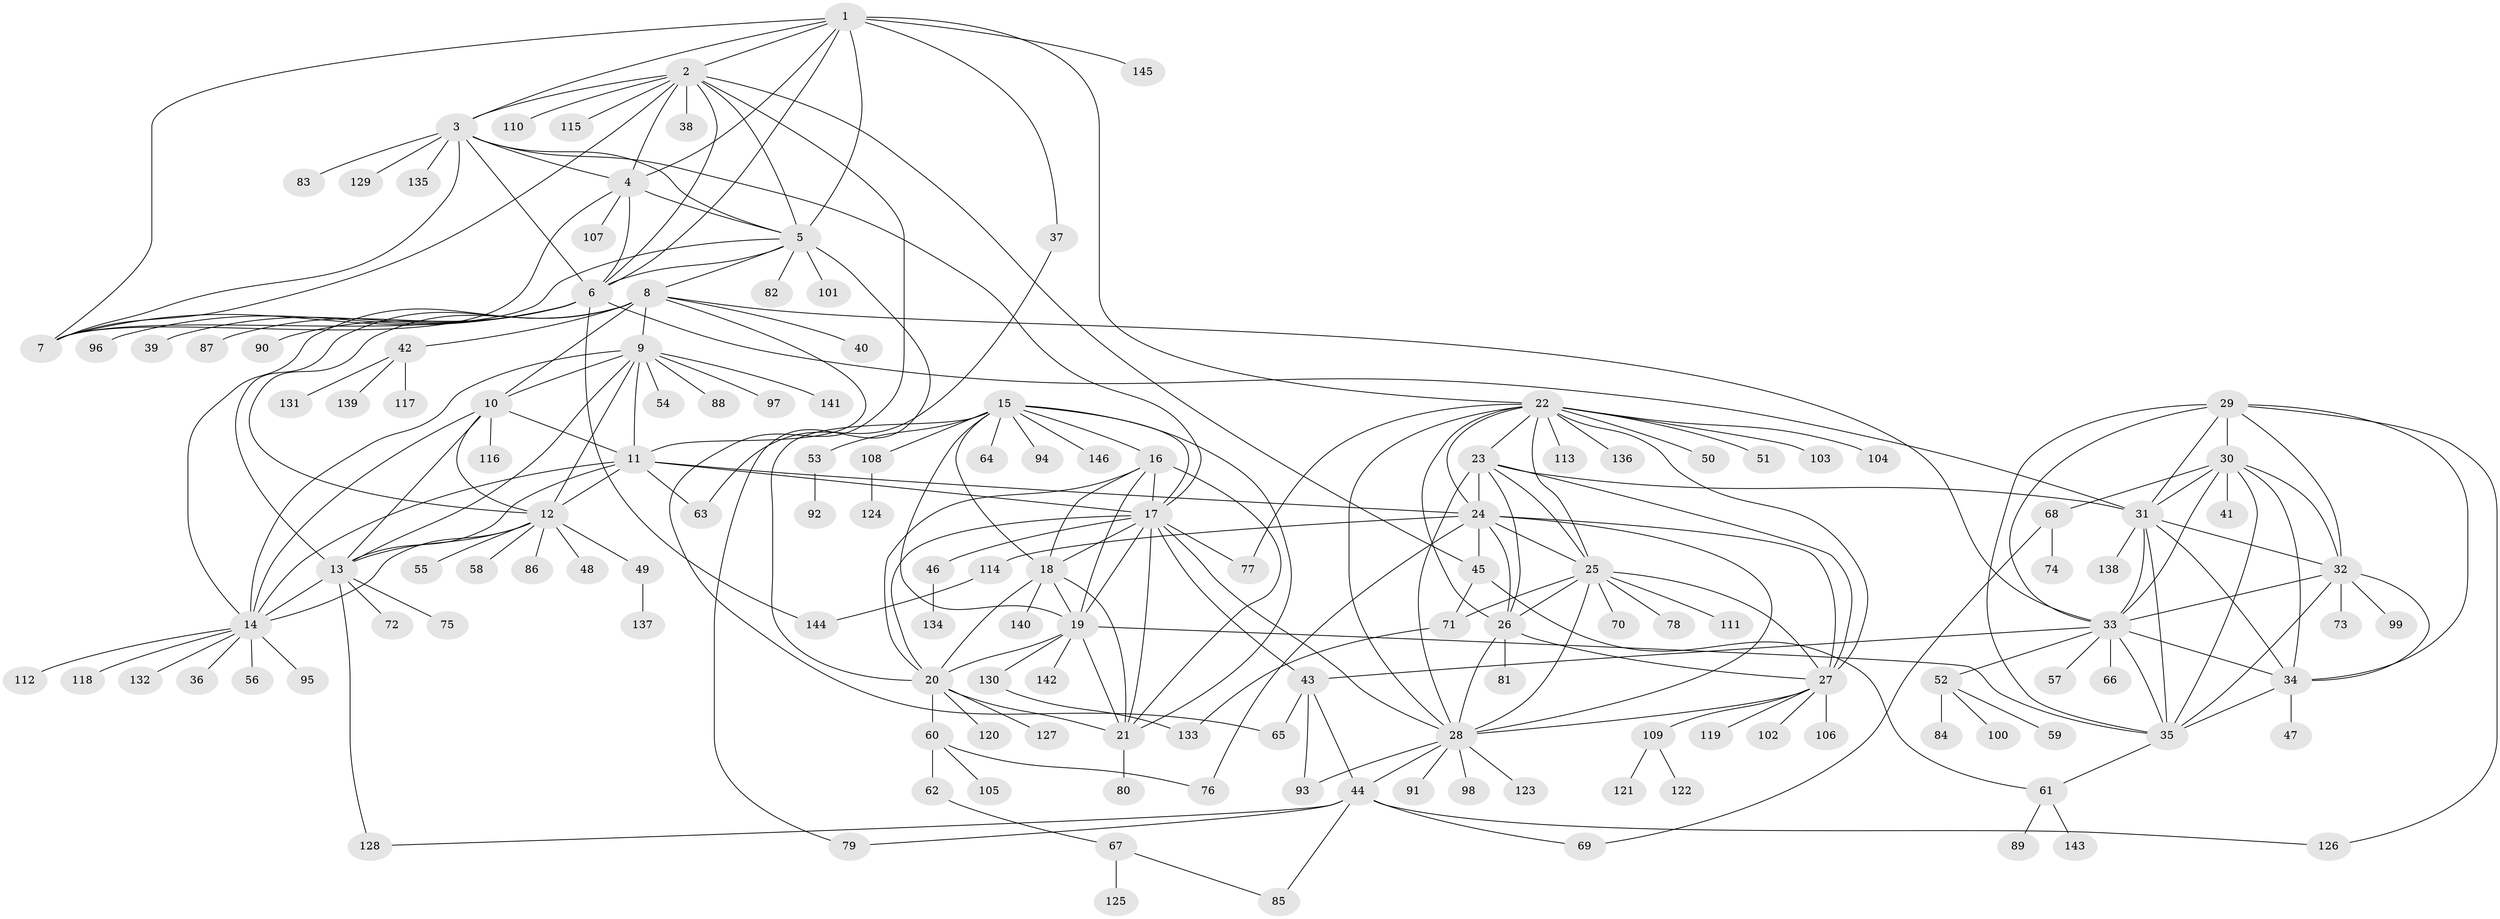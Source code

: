 // Generated by graph-tools (version 1.1) at 2025/26/03/09/25 03:26:34]
// undirected, 146 vertices, 243 edges
graph export_dot {
graph [start="1"]
  node [color=gray90,style=filled];
  1;
  2;
  3;
  4;
  5;
  6;
  7;
  8;
  9;
  10;
  11;
  12;
  13;
  14;
  15;
  16;
  17;
  18;
  19;
  20;
  21;
  22;
  23;
  24;
  25;
  26;
  27;
  28;
  29;
  30;
  31;
  32;
  33;
  34;
  35;
  36;
  37;
  38;
  39;
  40;
  41;
  42;
  43;
  44;
  45;
  46;
  47;
  48;
  49;
  50;
  51;
  52;
  53;
  54;
  55;
  56;
  57;
  58;
  59;
  60;
  61;
  62;
  63;
  64;
  65;
  66;
  67;
  68;
  69;
  70;
  71;
  72;
  73;
  74;
  75;
  76;
  77;
  78;
  79;
  80;
  81;
  82;
  83;
  84;
  85;
  86;
  87;
  88;
  89;
  90;
  91;
  92;
  93;
  94;
  95;
  96;
  97;
  98;
  99;
  100;
  101;
  102;
  103;
  104;
  105;
  106;
  107;
  108;
  109;
  110;
  111;
  112;
  113;
  114;
  115;
  116;
  117;
  118;
  119;
  120;
  121;
  122;
  123;
  124;
  125;
  126;
  127;
  128;
  129;
  130;
  131;
  132;
  133;
  134;
  135;
  136;
  137;
  138;
  139;
  140;
  141;
  142;
  143;
  144;
  145;
  146;
  1 -- 2;
  1 -- 3;
  1 -- 4;
  1 -- 5;
  1 -- 6;
  1 -- 7;
  1 -- 22;
  1 -- 37;
  1 -- 145;
  2 -- 3;
  2 -- 4;
  2 -- 5;
  2 -- 6;
  2 -- 7;
  2 -- 38;
  2 -- 45;
  2 -- 65;
  2 -- 110;
  2 -- 115;
  3 -- 4;
  3 -- 5;
  3 -- 6;
  3 -- 7;
  3 -- 17;
  3 -- 83;
  3 -- 129;
  3 -- 135;
  4 -- 5;
  4 -- 6;
  4 -- 7;
  4 -- 107;
  5 -- 6;
  5 -- 7;
  5 -- 8;
  5 -- 79;
  5 -- 82;
  5 -- 101;
  6 -- 7;
  6 -- 31;
  6 -- 39;
  6 -- 87;
  6 -- 90;
  6 -- 96;
  6 -- 144;
  8 -- 9;
  8 -- 10;
  8 -- 11;
  8 -- 12;
  8 -- 13;
  8 -- 14;
  8 -- 33;
  8 -- 40;
  8 -- 42;
  9 -- 10;
  9 -- 11;
  9 -- 12;
  9 -- 13;
  9 -- 14;
  9 -- 54;
  9 -- 88;
  9 -- 97;
  9 -- 141;
  10 -- 11;
  10 -- 12;
  10 -- 13;
  10 -- 14;
  10 -- 116;
  11 -- 12;
  11 -- 13;
  11 -- 14;
  11 -- 17;
  11 -- 24;
  11 -- 63;
  12 -- 13;
  12 -- 14;
  12 -- 48;
  12 -- 49;
  12 -- 55;
  12 -- 58;
  12 -- 86;
  13 -- 14;
  13 -- 72;
  13 -- 75;
  13 -- 128;
  14 -- 36;
  14 -- 56;
  14 -- 95;
  14 -- 112;
  14 -- 118;
  14 -- 132;
  15 -- 16;
  15 -- 17;
  15 -- 18;
  15 -- 19;
  15 -- 20;
  15 -- 21;
  15 -- 53;
  15 -- 64;
  15 -- 94;
  15 -- 108;
  15 -- 146;
  16 -- 17;
  16 -- 18;
  16 -- 19;
  16 -- 20;
  16 -- 21;
  17 -- 18;
  17 -- 19;
  17 -- 20;
  17 -- 21;
  17 -- 28;
  17 -- 43;
  17 -- 46;
  17 -- 77;
  18 -- 19;
  18 -- 20;
  18 -- 21;
  18 -- 140;
  19 -- 20;
  19 -- 21;
  19 -- 35;
  19 -- 130;
  19 -- 142;
  20 -- 21;
  20 -- 60;
  20 -- 120;
  20 -- 127;
  21 -- 80;
  22 -- 23;
  22 -- 24;
  22 -- 25;
  22 -- 26;
  22 -- 27;
  22 -- 28;
  22 -- 50;
  22 -- 51;
  22 -- 77;
  22 -- 103;
  22 -- 104;
  22 -- 113;
  22 -- 136;
  23 -- 24;
  23 -- 25;
  23 -- 26;
  23 -- 27;
  23 -- 28;
  23 -- 31;
  24 -- 25;
  24 -- 26;
  24 -- 27;
  24 -- 28;
  24 -- 45;
  24 -- 76;
  24 -- 114;
  25 -- 26;
  25 -- 27;
  25 -- 28;
  25 -- 70;
  25 -- 71;
  25 -- 78;
  25 -- 111;
  26 -- 27;
  26 -- 28;
  26 -- 81;
  27 -- 28;
  27 -- 102;
  27 -- 106;
  27 -- 109;
  27 -- 119;
  28 -- 44;
  28 -- 91;
  28 -- 93;
  28 -- 98;
  28 -- 123;
  29 -- 30;
  29 -- 31;
  29 -- 32;
  29 -- 33;
  29 -- 34;
  29 -- 35;
  29 -- 126;
  30 -- 31;
  30 -- 32;
  30 -- 33;
  30 -- 34;
  30 -- 35;
  30 -- 41;
  30 -- 68;
  31 -- 32;
  31 -- 33;
  31 -- 34;
  31 -- 35;
  31 -- 138;
  32 -- 33;
  32 -- 34;
  32 -- 35;
  32 -- 73;
  32 -- 99;
  33 -- 34;
  33 -- 35;
  33 -- 43;
  33 -- 52;
  33 -- 57;
  33 -- 66;
  34 -- 35;
  34 -- 47;
  35 -- 61;
  37 -- 63;
  42 -- 117;
  42 -- 131;
  42 -- 139;
  43 -- 44;
  43 -- 65;
  43 -- 93;
  44 -- 69;
  44 -- 79;
  44 -- 85;
  44 -- 126;
  44 -- 128;
  45 -- 61;
  45 -- 71;
  46 -- 134;
  49 -- 137;
  52 -- 59;
  52 -- 84;
  52 -- 100;
  53 -- 92;
  60 -- 62;
  60 -- 76;
  60 -- 105;
  61 -- 89;
  61 -- 143;
  62 -- 67;
  67 -- 85;
  67 -- 125;
  68 -- 69;
  68 -- 74;
  71 -- 133;
  108 -- 124;
  109 -- 121;
  109 -- 122;
  114 -- 144;
  130 -- 133;
}
